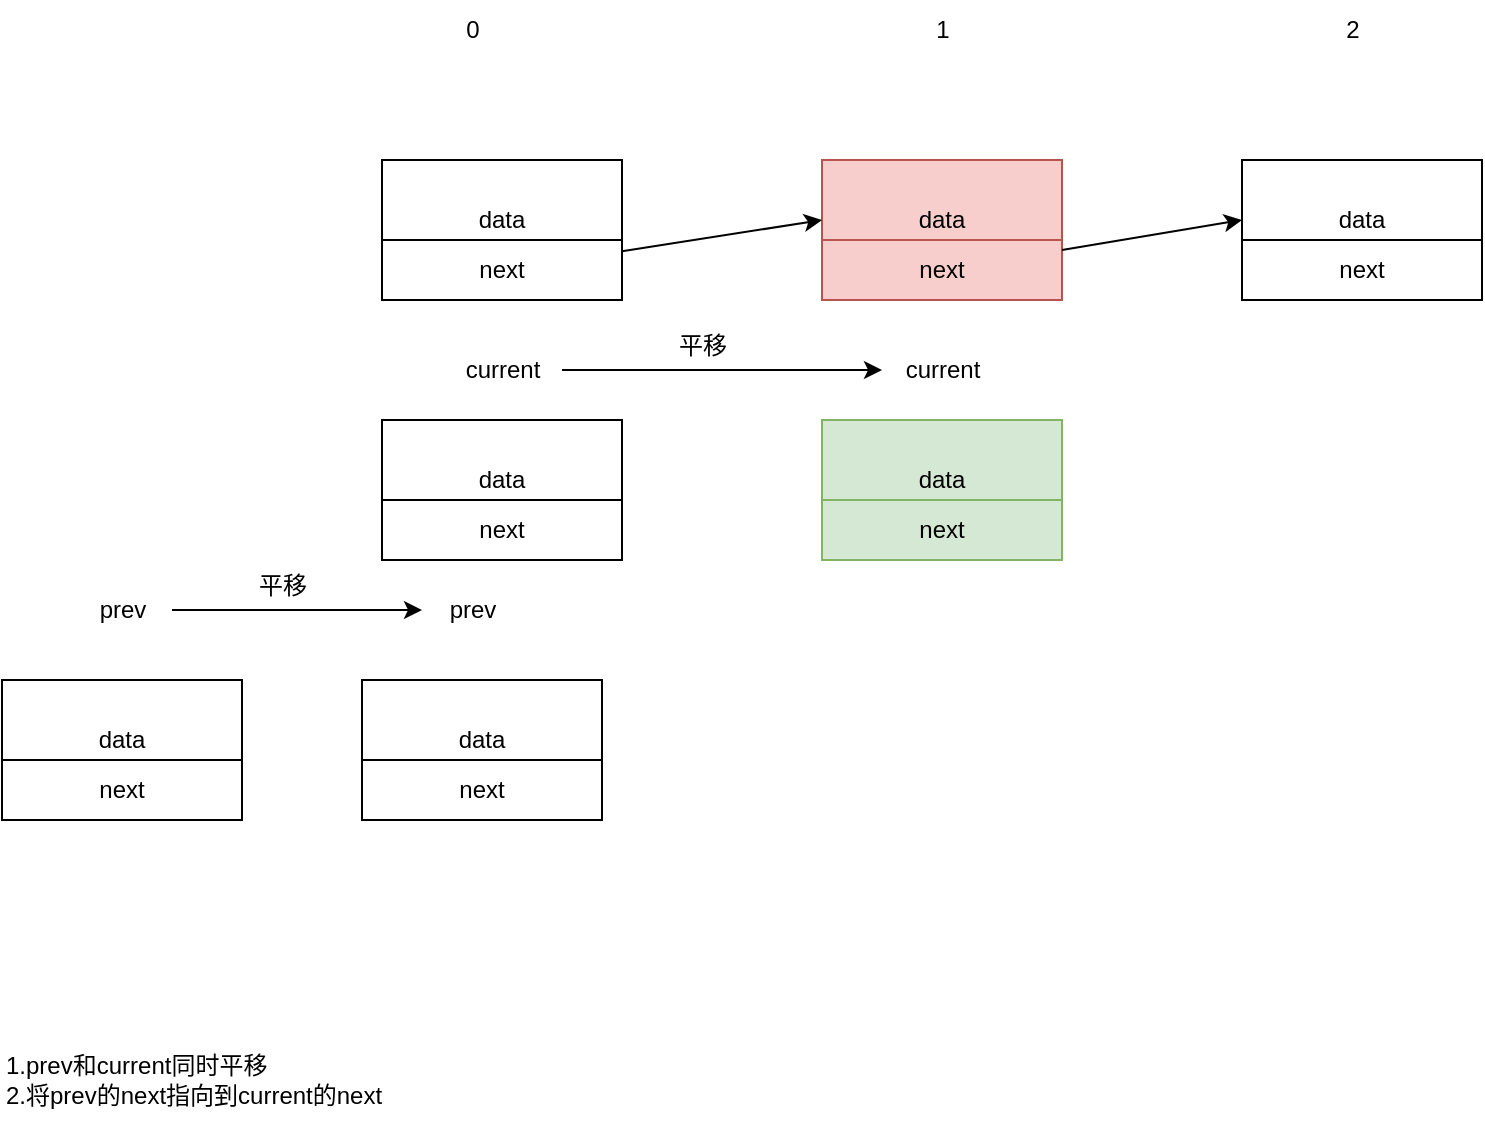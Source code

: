 <mxfile>
    <diagram id="tIRhIaMK1qgEfYIPZuzQ" name="第 1 页">
        <mxGraphModel dx="1881" dy="1860" grid="1" gridSize="10" guides="1" tooltips="1" connect="1" arrows="1" fold="1" page="1" pageScale="1" pageWidth="827" pageHeight="1169" math="0" shadow="0">
            <root>
                <mxCell id="0"/>
                <mxCell id="1" parent="0"/>
                <mxCell id="131" value="" style="group" vertex="1" connectable="0" parent="1">
                    <mxGeometry x="-120" y="-220" width="120" height="70" as="geometry"/>
                </mxCell>
                <mxCell id="124" value="data&lt;br&gt;" style="rounded=0;whiteSpace=wrap;html=1;" vertex="1" parent="131">
                    <mxGeometry width="120" height="60" as="geometry"/>
                </mxCell>
                <mxCell id="125" value="next" style="rounded=0;whiteSpace=wrap;html=1;" vertex="1" parent="131">
                    <mxGeometry y="40" width="120" height="30" as="geometry"/>
                </mxCell>
                <mxCell id="132" value="" style="group;fillColor=#f8cecc;strokeColor=#b85450;" vertex="1" connectable="0" parent="1">
                    <mxGeometry x="100" y="-220" width="120" height="70" as="geometry"/>
                </mxCell>
                <mxCell id="133" value="data&lt;br&gt;" style="rounded=0;whiteSpace=wrap;html=1;fillColor=#f8cecc;strokeColor=#b85450;" vertex="1" parent="132">
                    <mxGeometry width="120" height="60" as="geometry"/>
                </mxCell>
                <mxCell id="134" value="next" style="rounded=0;whiteSpace=wrap;html=1;fillColor=#f8cecc;strokeColor=#b85450;" vertex="1" parent="132">
                    <mxGeometry y="40" width="120" height="30" as="geometry"/>
                </mxCell>
                <mxCell id="135" value="" style="group" vertex="1" connectable="0" parent="1">
                    <mxGeometry x="310" y="-220" width="120" height="70" as="geometry"/>
                </mxCell>
                <mxCell id="136" value="data&lt;br&gt;" style="rounded=0;whiteSpace=wrap;html=1;" vertex="1" parent="135">
                    <mxGeometry width="120" height="60" as="geometry"/>
                </mxCell>
                <mxCell id="137" value="next" style="rounded=0;whiteSpace=wrap;html=1;" vertex="1" parent="135">
                    <mxGeometry y="40" width="120" height="30" as="geometry"/>
                </mxCell>
                <mxCell id="138" value="0" style="text;html=1;align=center;verticalAlign=middle;resizable=0;points=[];autosize=1;strokeColor=none;fillColor=none;" vertex="1" parent="1">
                    <mxGeometry x="-90" y="-300" width="30" height="30" as="geometry"/>
                </mxCell>
                <mxCell id="139" value="1" style="text;html=1;align=center;verticalAlign=middle;resizable=0;points=[];autosize=1;strokeColor=none;fillColor=none;" vertex="1" parent="1">
                    <mxGeometry x="145" y="-300" width="30" height="30" as="geometry"/>
                </mxCell>
                <mxCell id="140" value="2" style="text;html=1;align=center;verticalAlign=middle;resizable=0;points=[];autosize=1;strokeColor=none;fillColor=none;" vertex="1" parent="1">
                    <mxGeometry x="350" y="-300" width="30" height="30" as="geometry"/>
                </mxCell>
                <mxCell id="141" value="" style="group" vertex="1" connectable="0" parent="1">
                    <mxGeometry x="-120" y="-90" width="120" height="70" as="geometry"/>
                </mxCell>
                <mxCell id="142" value="data&lt;br&gt;" style="rounded=0;whiteSpace=wrap;html=1;" vertex="1" parent="141">
                    <mxGeometry width="120" height="60" as="geometry"/>
                </mxCell>
                <mxCell id="143" value="next" style="rounded=0;whiteSpace=wrap;html=1;" vertex="1" parent="141">
                    <mxGeometry y="40" width="120" height="30" as="geometry"/>
                </mxCell>
                <mxCell id="149" style="edgeStyle=none;html=1;" edge="1" parent="1" source="144" target="148">
                    <mxGeometry relative="1" as="geometry"/>
                </mxCell>
                <mxCell id="144" value="current" style="text;html=1;align=center;verticalAlign=middle;resizable=0;points=[];autosize=1;strokeColor=none;fillColor=none;" vertex="1" parent="1">
                    <mxGeometry x="-90" y="-130" width="60" height="30" as="geometry"/>
                </mxCell>
                <mxCell id="145" value="" style="group;fillColor=#d5e8d4;strokeColor=#82b366;" vertex="1" connectable="0" parent="1">
                    <mxGeometry x="100" y="-90" width="120" height="70" as="geometry"/>
                </mxCell>
                <mxCell id="146" value="data&lt;br&gt;" style="rounded=0;whiteSpace=wrap;html=1;fillColor=#d5e8d4;strokeColor=#82b366;" vertex="1" parent="145">
                    <mxGeometry width="120" height="60" as="geometry"/>
                </mxCell>
                <mxCell id="147" value="next" style="rounded=0;whiteSpace=wrap;html=1;fillColor=#d5e8d4;strokeColor=#82b366;" vertex="1" parent="145">
                    <mxGeometry y="40" width="120" height="30" as="geometry"/>
                </mxCell>
                <mxCell id="148" value="current" style="text;html=1;align=center;verticalAlign=middle;resizable=0;points=[];autosize=1;strokeColor=none;fillColor=none;" vertex="1" parent="1">
                    <mxGeometry x="130" y="-130" width="60" height="30" as="geometry"/>
                </mxCell>
                <mxCell id="150" value="平移" style="text;html=1;align=center;verticalAlign=middle;resizable=0;points=[];autosize=1;strokeColor=none;fillColor=none;" vertex="1" parent="1">
                    <mxGeometry x="15" y="-142" width="50" height="30" as="geometry"/>
                </mxCell>
                <mxCell id="151" value="" style="group" vertex="1" connectable="0" parent="1">
                    <mxGeometry x="-130" y="40" width="120" height="70" as="geometry"/>
                </mxCell>
                <mxCell id="152" value="data&lt;br&gt;" style="rounded=0;whiteSpace=wrap;html=1;" vertex="1" parent="151">
                    <mxGeometry width="120" height="60" as="geometry"/>
                </mxCell>
                <mxCell id="153" value="next" style="rounded=0;whiteSpace=wrap;html=1;" vertex="1" parent="151">
                    <mxGeometry y="40" width="120" height="30" as="geometry"/>
                </mxCell>
                <mxCell id="154" value="" style="group" vertex="1" connectable="0" parent="1">
                    <mxGeometry x="-310" y="40" width="120" height="70" as="geometry"/>
                </mxCell>
                <mxCell id="155" value="data&lt;br&gt;" style="rounded=0;whiteSpace=wrap;html=1;" vertex="1" parent="154">
                    <mxGeometry width="120" height="60" as="geometry"/>
                </mxCell>
                <mxCell id="156" value="next" style="rounded=0;whiteSpace=wrap;html=1;" vertex="1" parent="154">
                    <mxGeometry y="40" width="120" height="30" as="geometry"/>
                </mxCell>
                <mxCell id="163" style="edgeStyle=none;html=1;" edge="1" parent="1" source="157" target="158">
                    <mxGeometry relative="1" as="geometry"/>
                </mxCell>
                <mxCell id="157" value="prev" style="text;html=1;align=center;verticalAlign=middle;resizable=0;points=[];autosize=1;strokeColor=none;fillColor=none;" vertex="1" parent="1">
                    <mxGeometry x="-275" y="-10" width="50" height="30" as="geometry"/>
                </mxCell>
                <mxCell id="158" value="prev" style="text;html=1;align=center;verticalAlign=middle;resizable=0;points=[];autosize=1;strokeColor=none;fillColor=none;" vertex="1" parent="1">
                    <mxGeometry x="-100" y="-10" width="50" height="30" as="geometry"/>
                </mxCell>
                <mxCell id="159" style="edgeStyle=none;html=1;entryX=0;entryY=0.5;entryDx=0;entryDy=0;" edge="1" parent="1" source="125" target="133">
                    <mxGeometry relative="1" as="geometry"/>
                </mxCell>
                <mxCell id="160" style="edgeStyle=none;html=1;entryX=0;entryY=0.5;entryDx=0;entryDy=0;" edge="1" parent="1" source="134" target="136">
                    <mxGeometry relative="1" as="geometry"/>
                </mxCell>
                <mxCell id="162" value="1.prev和current同时平移&lt;div&gt;2.将prev的next指向到current的next&lt;/div&gt;" style="text;html=1;align=left;verticalAlign=middle;resizable=0;points=[];autosize=1;strokeColor=none;fillColor=none;" vertex="1" parent="1">
                    <mxGeometry x="-310" y="220" width="210" height="40" as="geometry"/>
                </mxCell>
                <mxCell id="164" value="平移" style="text;html=1;align=center;verticalAlign=middle;resizable=0;points=[];autosize=1;strokeColor=none;fillColor=none;" vertex="1" parent="1">
                    <mxGeometry x="-195" y="-22" width="50" height="30" as="geometry"/>
                </mxCell>
            </root>
        </mxGraphModel>
    </diagram>
</mxfile>